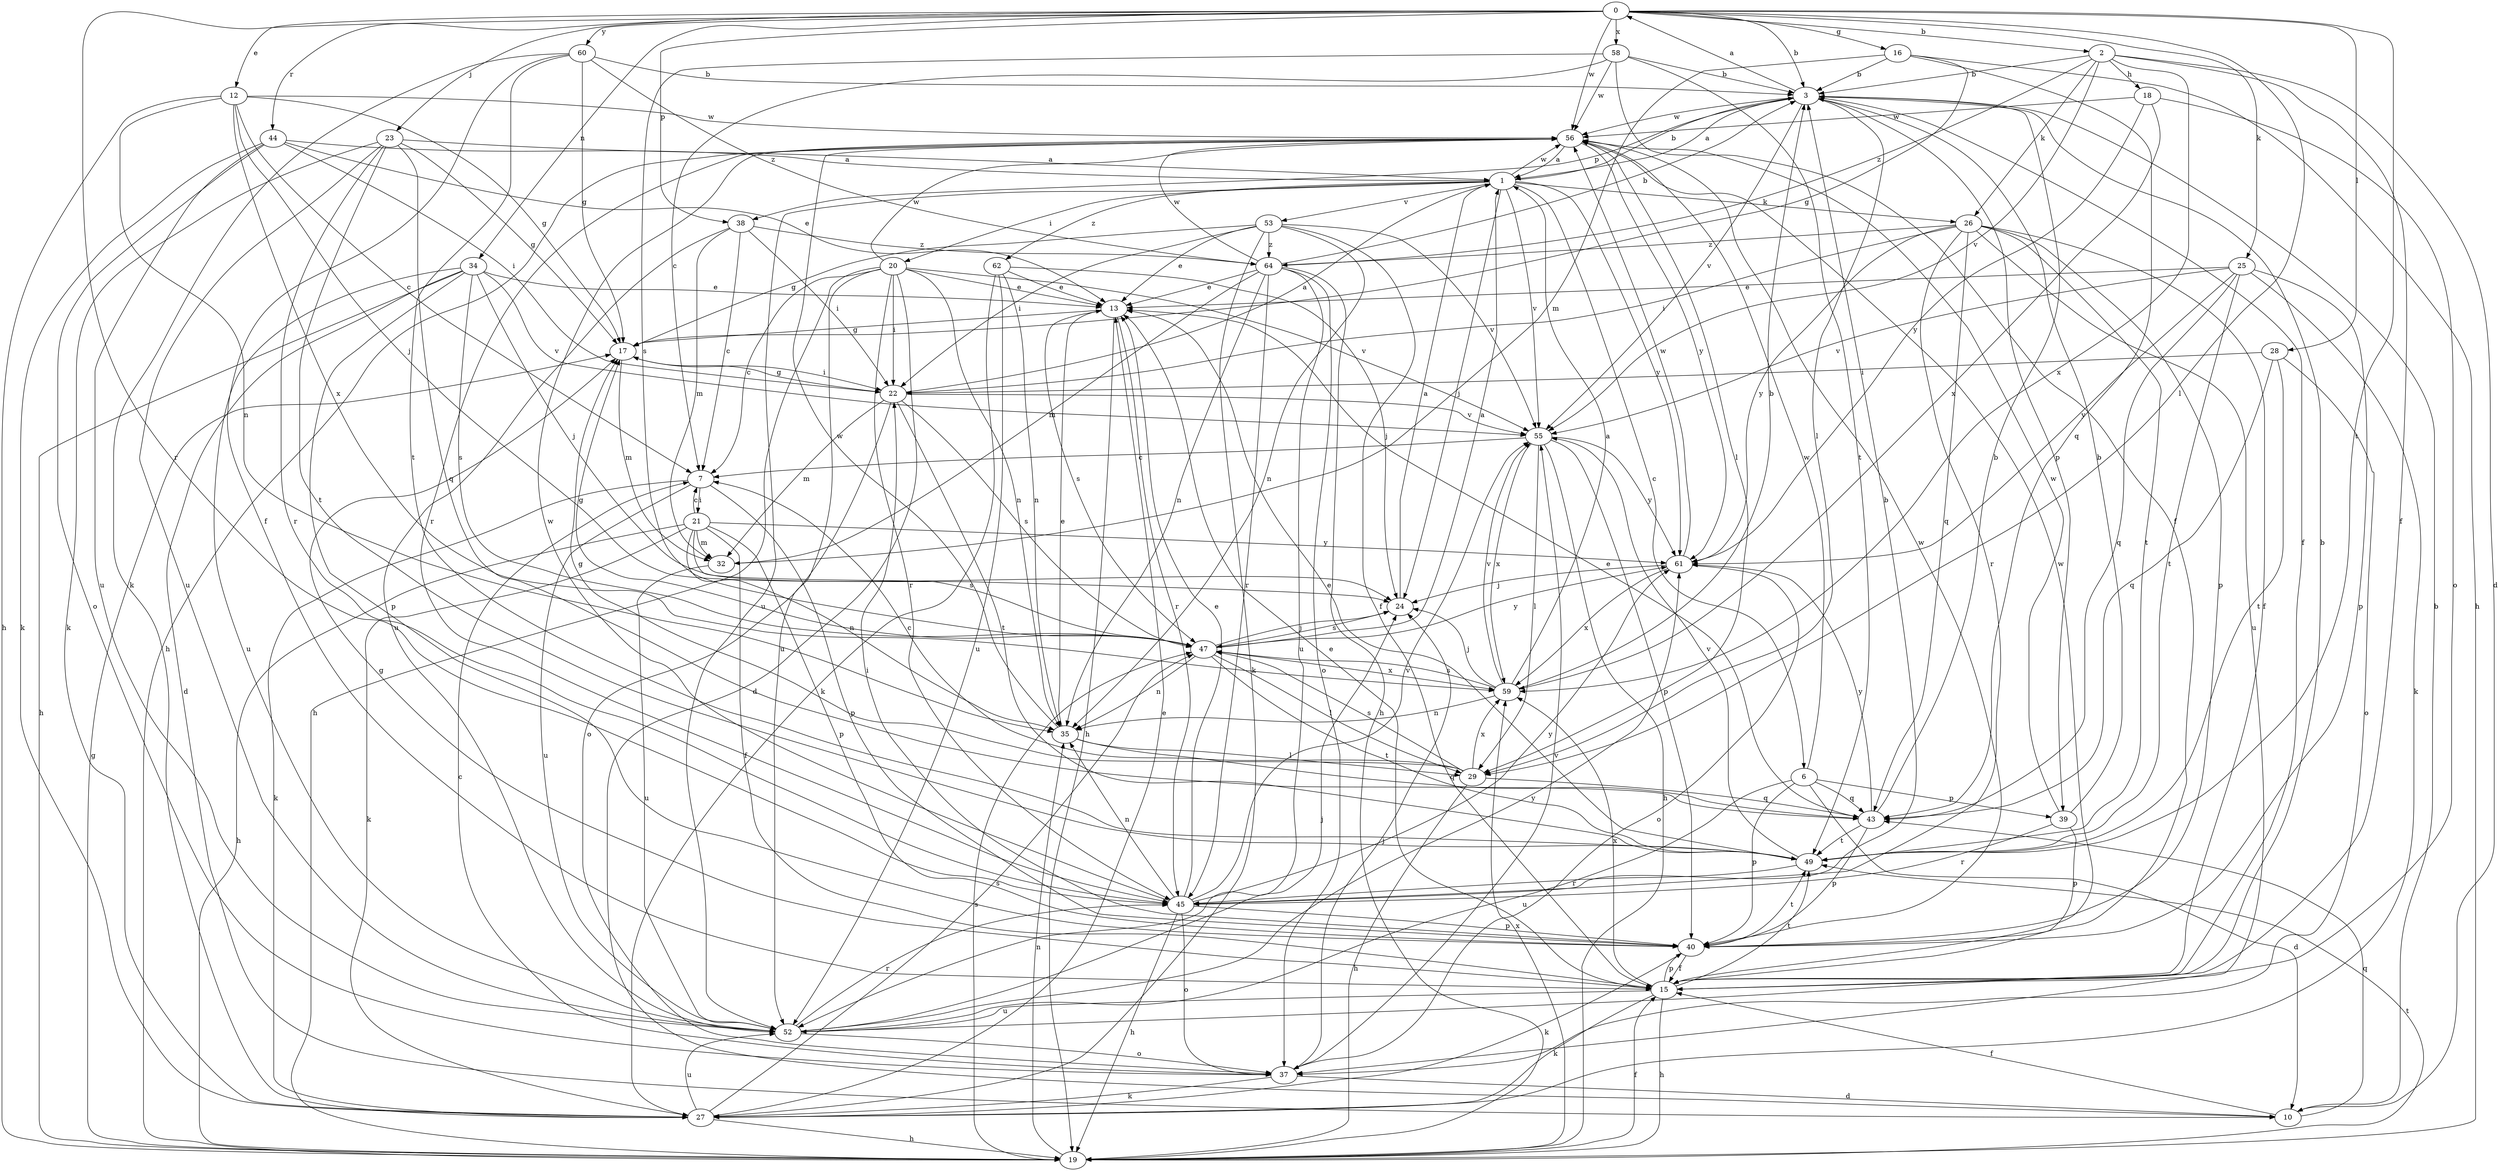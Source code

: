 strict digraph  {
0;
1;
2;
3;
6;
7;
10;
12;
13;
15;
16;
17;
18;
19;
20;
21;
22;
23;
24;
25;
26;
27;
28;
29;
32;
34;
35;
37;
38;
39;
40;
43;
44;
45;
47;
49;
52;
53;
55;
56;
58;
59;
60;
61;
62;
64;
0 -> 2  [label=b];
0 -> 3  [label=b];
0 -> 12  [label=e];
0 -> 16  [label=g];
0 -> 23  [label=j];
0 -> 25  [label=k];
0 -> 28  [label=l];
0 -> 29  [label=l];
0 -> 34  [label=n];
0 -> 38  [label=p];
0 -> 44  [label=r];
0 -> 45  [label=r];
0 -> 49  [label=t];
0 -> 56  [label=w];
0 -> 58  [label=x];
0 -> 60  [label=y];
1 -> 3  [label=b];
1 -> 6  [label=c];
1 -> 20  [label=i];
1 -> 24  [label=j];
1 -> 26  [label=k];
1 -> 52  [label=u];
1 -> 53  [label=v];
1 -> 55  [label=v];
1 -> 56  [label=w];
1 -> 61  [label=y];
1 -> 62  [label=z];
2 -> 3  [label=b];
2 -> 10  [label=d];
2 -> 15  [label=f];
2 -> 18  [label=h];
2 -> 26  [label=k];
2 -> 55  [label=v];
2 -> 59  [label=x];
2 -> 64  [label=z];
3 -> 0  [label=a];
3 -> 1  [label=a];
3 -> 15  [label=f];
3 -> 29  [label=l];
3 -> 38  [label=p];
3 -> 39  [label=p];
3 -> 55  [label=v];
3 -> 56  [label=w];
6 -> 10  [label=d];
6 -> 39  [label=p];
6 -> 40  [label=p];
6 -> 43  [label=q];
6 -> 52  [label=u];
6 -> 56  [label=w];
7 -> 21  [label=i];
7 -> 27  [label=k];
7 -> 40  [label=p];
7 -> 52  [label=u];
10 -> 3  [label=b];
10 -> 15  [label=f];
10 -> 43  [label=q];
12 -> 7  [label=c];
12 -> 17  [label=g];
12 -> 19  [label=h];
12 -> 24  [label=j];
12 -> 35  [label=n];
12 -> 56  [label=w];
12 -> 59  [label=x];
13 -> 17  [label=g];
13 -> 19  [label=h];
13 -> 45  [label=r];
13 -> 47  [label=s];
15 -> 3  [label=b];
15 -> 13  [label=e];
15 -> 17  [label=g];
15 -> 19  [label=h];
15 -> 27  [label=k];
15 -> 40  [label=p];
15 -> 49  [label=t];
15 -> 52  [label=u];
15 -> 56  [label=w];
15 -> 59  [label=x];
16 -> 3  [label=b];
16 -> 17  [label=g];
16 -> 19  [label=h];
16 -> 32  [label=m];
16 -> 43  [label=q];
17 -> 22  [label=i];
17 -> 32  [label=m];
18 -> 37  [label=o];
18 -> 56  [label=w];
18 -> 59  [label=x];
18 -> 61  [label=y];
19 -> 15  [label=f];
19 -> 17  [label=g];
19 -> 35  [label=n];
19 -> 47  [label=s];
19 -> 49  [label=t];
19 -> 59  [label=x];
20 -> 7  [label=c];
20 -> 10  [label=d];
20 -> 13  [label=e];
20 -> 19  [label=h];
20 -> 22  [label=i];
20 -> 35  [label=n];
20 -> 45  [label=r];
20 -> 52  [label=u];
20 -> 55  [label=v];
20 -> 56  [label=w];
21 -> 7  [label=c];
21 -> 15  [label=f];
21 -> 19  [label=h];
21 -> 27  [label=k];
21 -> 32  [label=m];
21 -> 35  [label=n];
21 -> 40  [label=p];
21 -> 47  [label=s];
21 -> 61  [label=y];
22 -> 1  [label=a];
22 -> 17  [label=g];
22 -> 32  [label=m];
22 -> 37  [label=o];
22 -> 47  [label=s];
22 -> 49  [label=t];
22 -> 55  [label=v];
23 -> 1  [label=a];
23 -> 17  [label=g];
23 -> 27  [label=k];
23 -> 43  [label=q];
23 -> 45  [label=r];
23 -> 49  [label=t];
23 -> 52  [label=u];
24 -> 1  [label=a];
24 -> 47  [label=s];
25 -> 13  [label=e];
25 -> 27  [label=k];
25 -> 40  [label=p];
25 -> 43  [label=q];
25 -> 49  [label=t];
25 -> 55  [label=v];
25 -> 61  [label=y];
26 -> 15  [label=f];
26 -> 22  [label=i];
26 -> 40  [label=p];
26 -> 43  [label=q];
26 -> 45  [label=r];
26 -> 49  [label=t];
26 -> 52  [label=u];
26 -> 61  [label=y];
26 -> 64  [label=z];
27 -> 13  [label=e];
27 -> 19  [label=h];
27 -> 47  [label=s];
27 -> 52  [label=u];
28 -> 22  [label=i];
28 -> 37  [label=o];
28 -> 43  [label=q];
28 -> 49  [label=t];
29 -> 7  [label=c];
29 -> 17  [label=g];
29 -> 19  [label=h];
29 -> 43  [label=q];
29 -> 47  [label=s];
29 -> 59  [label=x];
32 -> 52  [label=u];
34 -> 10  [label=d];
34 -> 13  [label=e];
34 -> 19  [label=h];
34 -> 24  [label=j];
34 -> 40  [label=p];
34 -> 47  [label=s];
34 -> 52  [label=u];
34 -> 55  [label=v];
35 -> 13  [label=e];
35 -> 29  [label=l];
35 -> 43  [label=q];
35 -> 56  [label=w];
37 -> 7  [label=c];
37 -> 10  [label=d];
37 -> 24  [label=j];
37 -> 27  [label=k];
37 -> 55  [label=v];
38 -> 7  [label=c];
38 -> 22  [label=i];
38 -> 32  [label=m];
38 -> 52  [label=u];
38 -> 64  [label=z];
39 -> 3  [label=b];
39 -> 40  [label=p];
39 -> 45  [label=r];
39 -> 56  [label=w];
40 -> 15  [label=f];
40 -> 22  [label=i];
40 -> 27  [label=k];
40 -> 49  [label=t];
40 -> 56  [label=w];
43 -> 3  [label=b];
43 -> 13  [label=e];
43 -> 40  [label=p];
43 -> 49  [label=t];
43 -> 61  [label=y];
44 -> 1  [label=a];
44 -> 13  [label=e];
44 -> 22  [label=i];
44 -> 27  [label=k];
44 -> 37  [label=o];
44 -> 52  [label=u];
45 -> 3  [label=b];
45 -> 13  [label=e];
45 -> 19  [label=h];
45 -> 35  [label=n];
45 -> 37  [label=o];
45 -> 40  [label=p];
45 -> 55  [label=v];
45 -> 56  [label=w];
45 -> 61  [label=y];
47 -> 1  [label=a];
47 -> 17  [label=g];
47 -> 24  [label=j];
47 -> 29  [label=l];
47 -> 35  [label=n];
47 -> 49  [label=t];
47 -> 59  [label=x];
47 -> 61  [label=y];
49 -> 13  [label=e];
49 -> 45  [label=r];
49 -> 55  [label=v];
52 -> 24  [label=j];
52 -> 37  [label=o];
52 -> 45  [label=r];
52 -> 61  [label=y];
53 -> 13  [label=e];
53 -> 15  [label=f];
53 -> 17  [label=g];
53 -> 22  [label=i];
53 -> 27  [label=k];
53 -> 35  [label=n];
53 -> 55  [label=v];
53 -> 64  [label=z];
55 -> 7  [label=c];
55 -> 19  [label=h];
55 -> 29  [label=l];
55 -> 40  [label=p];
55 -> 59  [label=x];
55 -> 61  [label=y];
56 -> 1  [label=a];
56 -> 19  [label=h];
56 -> 29  [label=l];
56 -> 45  [label=r];
56 -> 61  [label=y];
58 -> 3  [label=b];
58 -> 7  [label=c];
58 -> 15  [label=f];
58 -> 47  [label=s];
58 -> 49  [label=t];
58 -> 56  [label=w];
59 -> 1  [label=a];
59 -> 3  [label=b];
59 -> 24  [label=j];
59 -> 35  [label=n];
59 -> 47  [label=s];
59 -> 55  [label=v];
60 -> 3  [label=b];
60 -> 15  [label=f];
60 -> 17  [label=g];
60 -> 27  [label=k];
60 -> 49  [label=t];
60 -> 64  [label=z];
61 -> 24  [label=j];
61 -> 37  [label=o];
61 -> 56  [label=w];
61 -> 59  [label=x];
62 -> 13  [label=e];
62 -> 24  [label=j];
62 -> 27  [label=k];
62 -> 35  [label=n];
62 -> 52  [label=u];
64 -> 3  [label=b];
64 -> 13  [label=e];
64 -> 19  [label=h];
64 -> 32  [label=m];
64 -> 35  [label=n];
64 -> 37  [label=o];
64 -> 45  [label=r];
64 -> 52  [label=u];
64 -> 56  [label=w];
}
